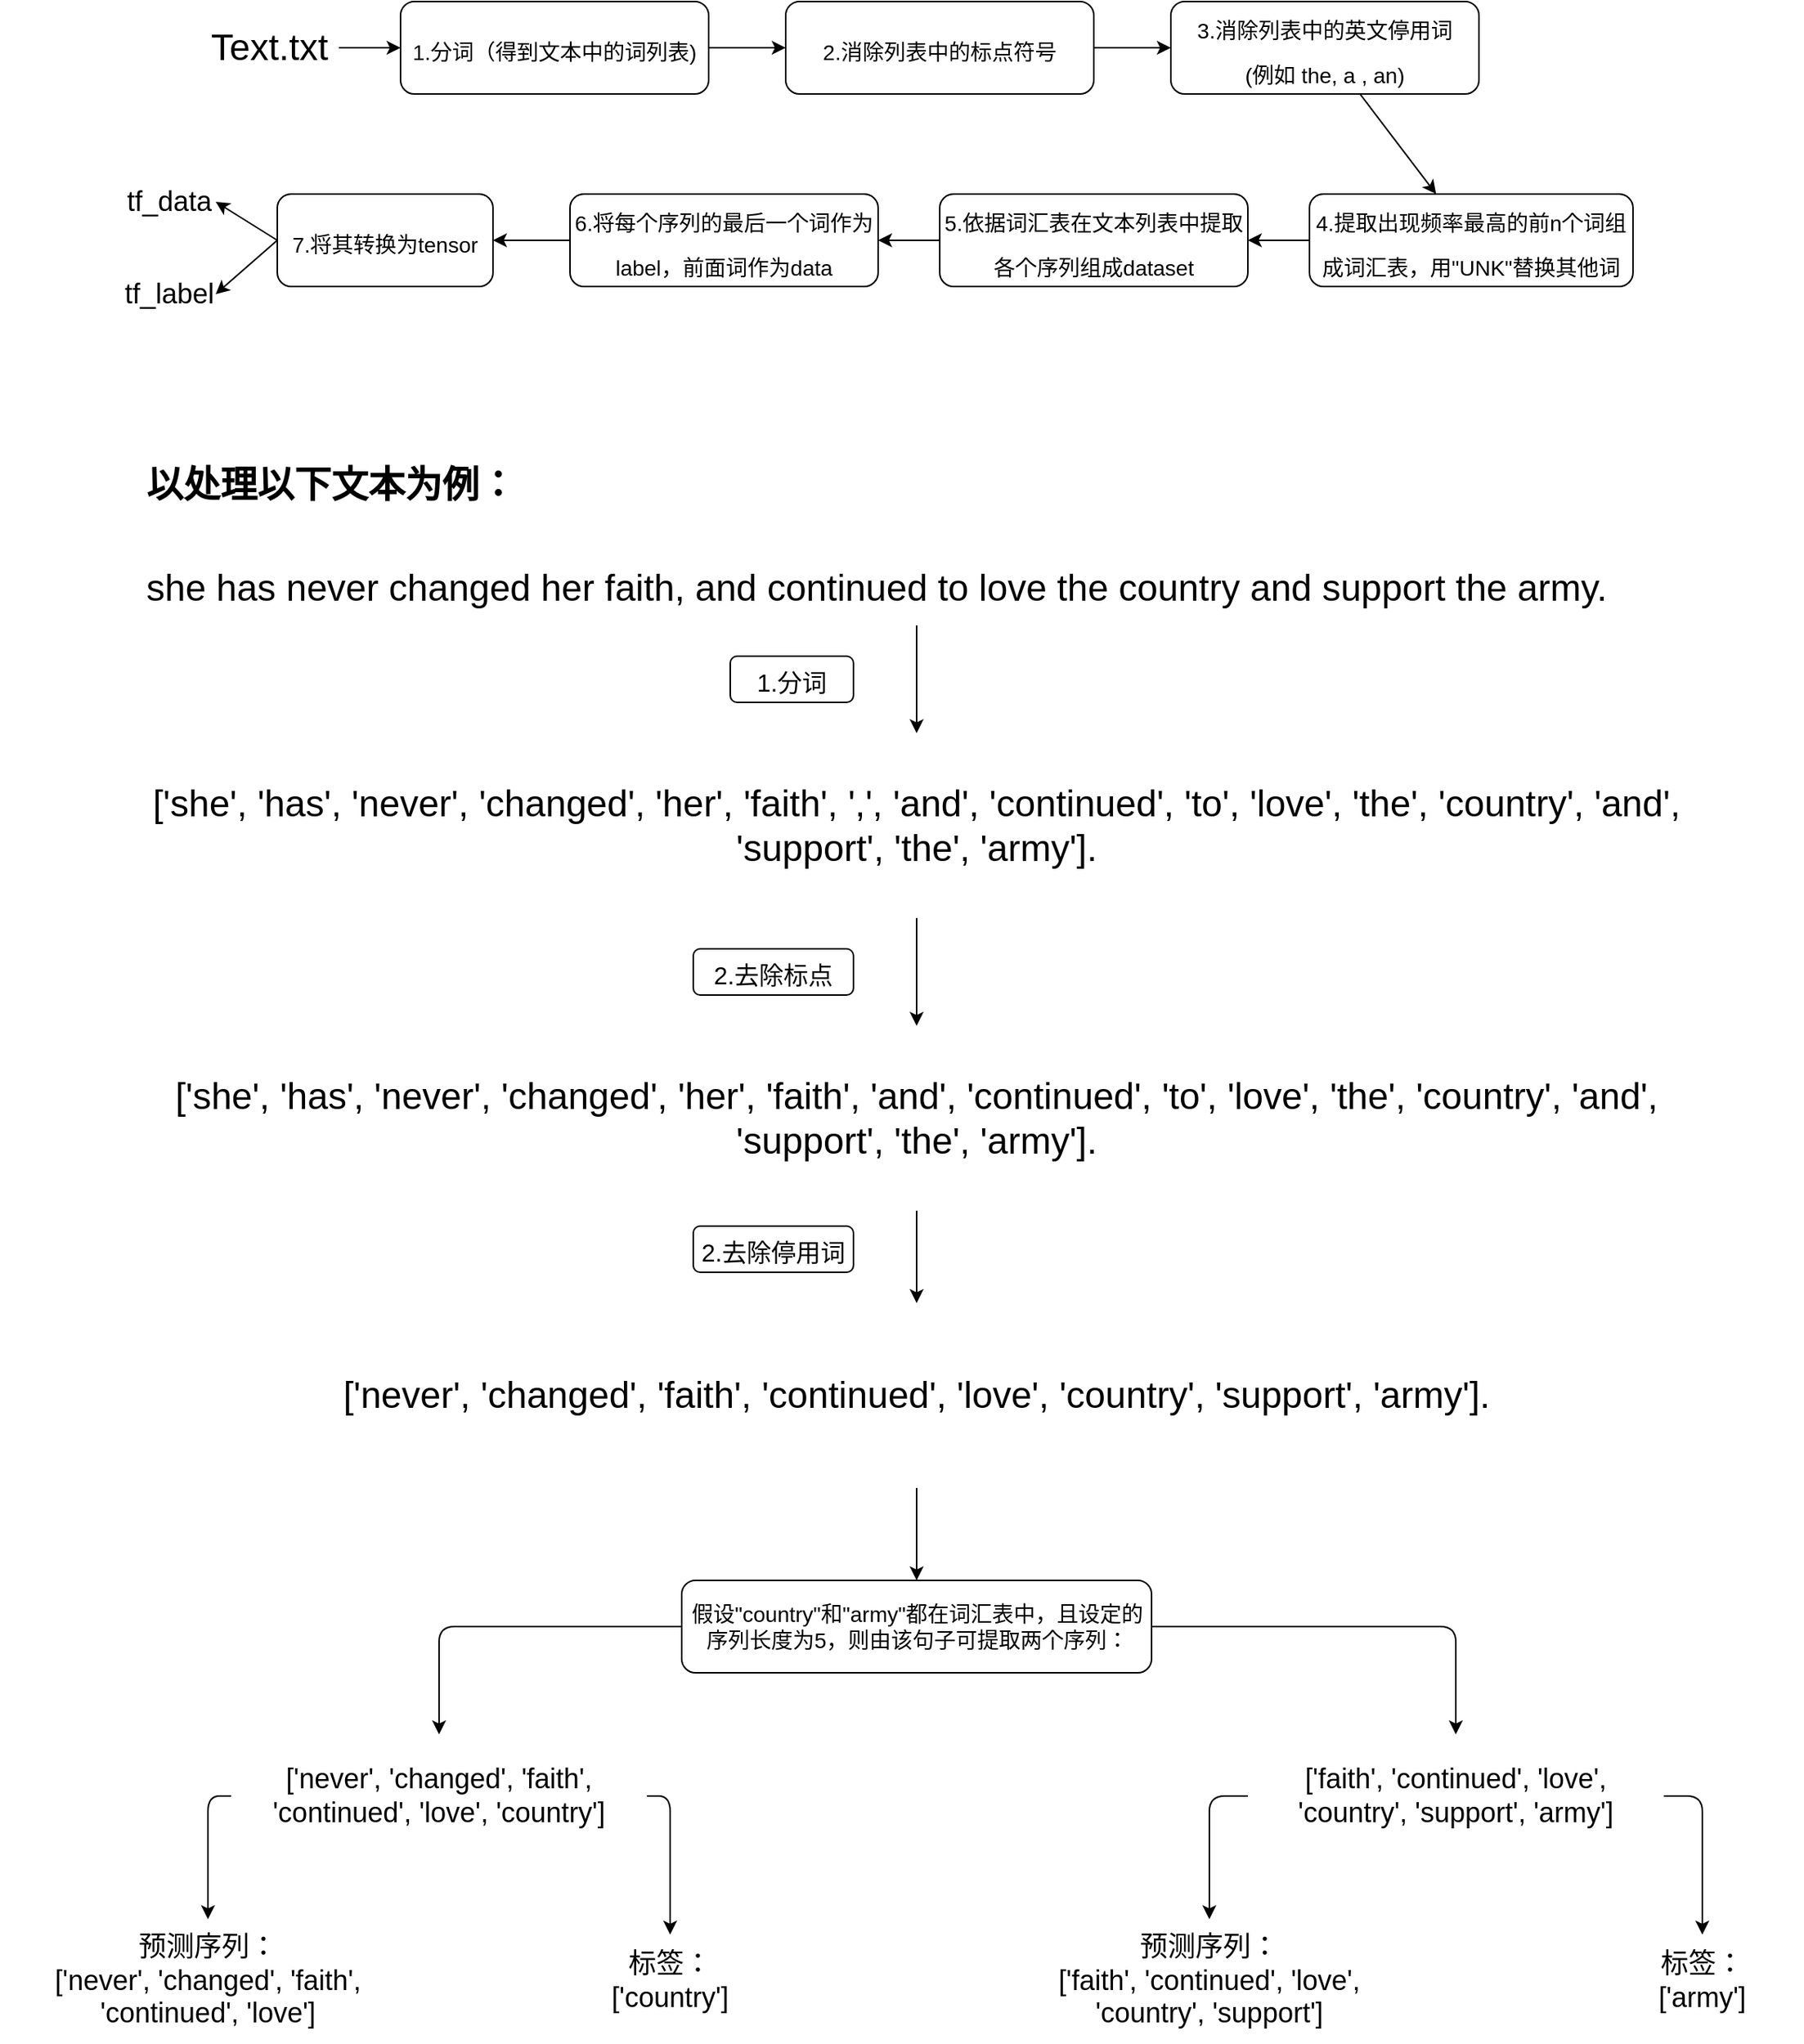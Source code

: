 <mxfile>
    <diagram id="TRjYqY21O4aCj_RnCGhc" name="Page-1">
        <mxGraphModel dx="2240" dy="771" grid="1" gridSize="10" guides="1" tooltips="1" connect="1" arrows="1" fold="1" page="1" pageScale="1" pageWidth="827" pageHeight="1169" math="0" shadow="0">
            <root>
                <mxCell id="0"/>
                <mxCell id="1" parent="0"/>
                <mxCell id="4" value="" style="edgeStyle=none;html=1;fontSize=14;" edge="1" parent="1" source="2" target="3">
                    <mxGeometry relative="1" as="geometry"/>
                </mxCell>
                <mxCell id="2" value="&lt;font style=&quot;font-size: 24px;&quot;&gt;Text.txt&lt;/font&gt;" style="text;html=1;strokeColor=none;fillColor=none;align=center;verticalAlign=middle;whiteSpace=wrap;rounded=0;" vertex="1" parent="1">
                    <mxGeometry x="70" y="360" width="90" height="50" as="geometry"/>
                </mxCell>
                <mxCell id="6" value="" style="edgeStyle=none;html=1;fontSize=14;" edge="1" parent="1" source="3" target="5">
                    <mxGeometry relative="1" as="geometry"/>
                </mxCell>
                <mxCell id="3" value="&lt;font style=&quot;font-size: 14px;&quot;&gt;1.分词（得到文本中的词列表)&lt;br&gt;&lt;/font&gt;" style="rounded=1;whiteSpace=wrap;html=1;fontSize=24;" vertex="1" parent="1">
                    <mxGeometry x="200" y="355" width="200" height="60" as="geometry"/>
                </mxCell>
                <mxCell id="8" value="" style="edgeStyle=none;html=1;fontSize=14;" edge="1" parent="1" source="5" target="7">
                    <mxGeometry relative="1" as="geometry"/>
                </mxCell>
                <mxCell id="5" value="&lt;font style=&quot;font-size: 14px;&quot;&gt;2.消除列表中的标点符号&lt;br&gt;&lt;/font&gt;" style="rounded=1;whiteSpace=wrap;html=1;fontSize=24;" vertex="1" parent="1">
                    <mxGeometry x="450" y="355" width="200" height="60" as="geometry"/>
                </mxCell>
                <mxCell id="10" value="" style="edgeStyle=none;html=1;fontSize=14;" edge="1" parent="1" source="7" target="9">
                    <mxGeometry relative="1" as="geometry"/>
                </mxCell>
                <mxCell id="7" value="&lt;font style=&quot;font-size: 14px;&quot;&gt;3.消除列表中的英文停用词&lt;br&gt;(例如 the, a , an)&lt;br&gt;&lt;/font&gt;" style="rounded=1;whiteSpace=wrap;html=1;fontSize=24;" vertex="1" parent="1">
                    <mxGeometry x="700" y="355" width="200" height="60" as="geometry"/>
                </mxCell>
                <mxCell id="12" value="" style="edgeStyle=none;html=1;fontSize=14;" edge="1" parent="1" source="9" target="11">
                    <mxGeometry relative="1" as="geometry"/>
                </mxCell>
                <mxCell id="9" value="&lt;font style=&quot;font-size: 14px;&quot;&gt;4.提取出现频率最高的前n个词组成词汇表，用&quot;UNK&quot;替换其他词&lt;br&gt;&lt;/font&gt;" style="rounded=1;whiteSpace=wrap;html=1;fontSize=24;" vertex="1" parent="1">
                    <mxGeometry x="790" y="480" width="210" height="60" as="geometry"/>
                </mxCell>
                <mxCell id="14" value="" style="edgeStyle=none;html=1;fontSize=14;" edge="1" parent="1" source="11" target="13">
                    <mxGeometry relative="1" as="geometry"/>
                </mxCell>
                <mxCell id="11" value="&lt;font style=&quot;font-size: 14px;&quot;&gt;5.依据词汇表在文本列表中提取各个序列组成dataset&lt;br&gt;&lt;/font&gt;" style="rounded=1;whiteSpace=wrap;html=1;fontSize=24;" vertex="1" parent="1">
                    <mxGeometry x="550" y="480" width="200" height="60" as="geometry"/>
                </mxCell>
                <mxCell id="16" value="" style="edgeStyle=none;html=1;fontSize=14;" edge="1" parent="1" source="13" target="15">
                    <mxGeometry relative="1" as="geometry"/>
                </mxCell>
                <mxCell id="13" value="&lt;font style=&quot;font-size: 14px;&quot;&gt;6.将每个序列的最后一个词作为label，前面词作为data&lt;br&gt;&lt;/font&gt;" style="rounded=1;whiteSpace=wrap;html=1;fontSize=24;" vertex="1" parent="1">
                    <mxGeometry x="310" y="480" width="200" height="60" as="geometry"/>
                </mxCell>
                <mxCell id="20" style="edgeStyle=none;html=1;exitX=0;exitY=0.5;exitDx=0;exitDy=0;entryX=1;entryY=0.5;entryDx=0;entryDy=0;fontSize=18;" edge="1" parent="1" source="15" target="18">
                    <mxGeometry relative="1" as="geometry"/>
                </mxCell>
                <mxCell id="21" style="edgeStyle=none;html=1;exitX=0;exitY=0.5;exitDx=0;exitDy=0;entryX=1;entryY=0.5;entryDx=0;entryDy=0;fontSize=18;" edge="1" parent="1" source="15" target="19">
                    <mxGeometry relative="1" as="geometry"/>
                </mxCell>
                <mxCell id="15" value="&lt;font style=&quot;font-size: 14px;&quot;&gt;7.将其转换为tensor&lt;br&gt;&lt;/font&gt;" style="rounded=1;whiteSpace=wrap;html=1;fontSize=24;" vertex="1" parent="1">
                    <mxGeometry x="120" y="480" width="140" height="60" as="geometry"/>
                </mxCell>
                <mxCell id="18" value="&lt;font style=&quot;font-size: 18px;&quot;&gt;tf_data&lt;/font&gt;" style="text;html=1;strokeColor=none;fillColor=none;align=center;verticalAlign=middle;whiteSpace=wrap;rounded=0;fontSize=14;" vertex="1" parent="1">
                    <mxGeometry x="20" y="470" width="60" height="30" as="geometry"/>
                </mxCell>
                <mxCell id="19" value="&lt;font style=&quot;font-size: 18px;&quot;&gt;tf_label&lt;/font&gt;" style="text;html=1;strokeColor=none;fillColor=none;align=center;verticalAlign=middle;whiteSpace=wrap;rounded=0;fontSize=14;" vertex="1" parent="1">
                    <mxGeometry x="20" y="530" width="60" height="30" as="geometry"/>
                </mxCell>
                <mxCell id="27" value="" style="edgeStyle=none;html=1;fontSize=24;" edge="1" parent="1" source="23" target="26">
                    <mxGeometry relative="1" as="geometry"/>
                </mxCell>
                <mxCell id="23" value="&lt;h1&gt;&lt;font style=&quot;font-size: 24px;&quot;&gt;以处理以下文本为例：&lt;/font&gt;&lt;/h1&gt;&lt;p&gt;&lt;span style=&quot;text-align: center;&quot;&gt;she has never changed her faith, and continued to love the country and support the army.&lt;/span&gt;&lt;br&gt;&lt;/p&gt;" style="text;html=1;strokeColor=none;fillColor=none;spacing=5;spacingTop=-20;whiteSpace=wrap;overflow=hidden;rounded=0;fontSize=24;" vertex="1" parent="1">
                    <mxGeometry x="30" y="610" width="1010" height="150" as="geometry"/>
                </mxCell>
                <mxCell id="30" value="" style="edgeStyle=none;html=1;fontSize=14;" edge="1" parent="1" source="26" target="29">
                    <mxGeometry relative="1" as="geometry"/>
                </mxCell>
                <mxCell id="26" value="['she', 'has', 'never', 'changed', 'her', 'faith', ',', 'and', 'continued', 'to', 'love', 'the', 'country', 'and', 'support', 'the', 'army']." style="text;html=1;strokeColor=none;fillColor=none;align=center;verticalAlign=middle;whiteSpace=wrap;rounded=0;fontSize=24;" vertex="1" parent="1">
                    <mxGeometry x="30" y="830" width="1010" height="120" as="geometry"/>
                </mxCell>
                <mxCell id="28" value="&lt;font size=&quot;3&quot;&gt;1.分词&lt;/font&gt;" style="rounded=1;whiteSpace=wrap;html=1;fontSize=24;" vertex="1" parent="1">
                    <mxGeometry x="414" y="780" width="80" height="30" as="geometry"/>
                </mxCell>
                <mxCell id="33" value="" style="edgeStyle=none;html=1;fontSize=14;" edge="1" parent="1" source="29" target="32">
                    <mxGeometry relative="1" as="geometry"/>
                </mxCell>
                <mxCell id="29" value="['she', 'has', 'never', 'changed', 'her', 'faith', 'and', 'continued', 'to', 'love', 'the', 'country', 'and', 'support', 'the', 'army']." style="text;html=1;strokeColor=none;fillColor=none;align=center;verticalAlign=middle;whiteSpace=wrap;rounded=0;fontSize=24;" vertex="1" parent="1">
                    <mxGeometry x="30" y="1020" width="1010" height="120" as="geometry"/>
                </mxCell>
                <mxCell id="31" value="&lt;font size=&quot;3&quot;&gt;2.去除标点&lt;/font&gt;" style="rounded=1;whiteSpace=wrap;html=1;fontSize=24;" vertex="1" parent="1">
                    <mxGeometry x="390" y="970" width="104" height="30" as="geometry"/>
                </mxCell>
                <mxCell id="36" value="" style="edgeStyle=none;html=1;fontSize=14;" edge="1" parent="1" source="32" target="35">
                    <mxGeometry relative="1" as="geometry"/>
                </mxCell>
                <mxCell id="32" value="['never', 'changed', 'faith', 'continued', 'love', 'country', 'support', 'army']." style="text;html=1;strokeColor=none;fillColor=none;align=center;verticalAlign=middle;whiteSpace=wrap;rounded=0;fontSize=24;" vertex="1" parent="1">
                    <mxGeometry x="30" y="1200" width="1010" height="120" as="geometry"/>
                </mxCell>
                <mxCell id="34" value="&lt;font size=&quot;3&quot;&gt;2.去除停用词&lt;/font&gt;" style="rounded=1;whiteSpace=wrap;html=1;fontSize=24;" vertex="1" parent="1">
                    <mxGeometry x="390" y="1150" width="104" height="30" as="geometry"/>
                </mxCell>
                <mxCell id="38" style="edgeStyle=none;html=1;exitX=0;exitY=0.5;exitDx=0;exitDy=0;entryX=0.5;entryY=0;entryDx=0;entryDy=0;fontSize=18;" edge="1" parent="1" source="35" target="37">
                    <mxGeometry relative="1" as="geometry">
                        <Array as="points">
                            <mxPoint x="225" y="1410"/>
                        </Array>
                    </mxGeometry>
                </mxCell>
                <mxCell id="40" style="edgeStyle=none;html=1;exitX=1;exitY=0.5;exitDx=0;exitDy=0;entryX=0.5;entryY=0;entryDx=0;entryDy=0;fontSize=18;" edge="1" parent="1" source="35" target="39">
                    <mxGeometry relative="1" as="geometry">
                        <Array as="points">
                            <mxPoint x="885" y="1410"/>
                        </Array>
                    </mxGeometry>
                </mxCell>
                <mxCell id="35" value="假设&quot;country&quot;和&quot;army&quot;都在词汇表中，且设定的序列长度为5，则由该句子可提取两个序列：" style="rounded=1;whiteSpace=wrap;html=1;fontSize=14;" vertex="1" parent="1">
                    <mxGeometry x="382.5" y="1380" width="305" height="60" as="geometry"/>
                </mxCell>
                <mxCell id="42" style="edgeStyle=none;html=1;exitX=0;exitY=0.5;exitDx=0;exitDy=0;entryX=0.5;entryY=0;entryDx=0;entryDy=0;fontSize=18;" edge="1" parent="1" source="37" target="41">
                    <mxGeometry relative="1" as="geometry">
                        <Array as="points">
                            <mxPoint x="75" y="1520"/>
                        </Array>
                    </mxGeometry>
                </mxCell>
                <mxCell id="44" style="edgeStyle=none;html=1;exitX=1;exitY=0.5;exitDx=0;exitDy=0;entryX=0.5;entryY=0;entryDx=0;entryDy=0;fontSize=18;" edge="1" parent="1" source="37" target="43">
                    <mxGeometry relative="1" as="geometry">
                        <Array as="points">
                            <mxPoint x="375" y="1520"/>
                        </Array>
                    </mxGeometry>
                </mxCell>
                <mxCell id="37" value="&lt;font style=&quot;font-size: 18px;&quot;&gt;['never', 'changed', 'faith', 'continued', 'love', 'country']&lt;/font&gt;" style="text;html=1;strokeColor=none;fillColor=none;align=center;verticalAlign=middle;whiteSpace=wrap;rounded=0;fontSize=14;" vertex="1" parent="1">
                    <mxGeometry x="90" y="1480" width="270" height="80" as="geometry"/>
                </mxCell>
                <mxCell id="46" style="edgeStyle=none;html=1;exitX=0;exitY=0.5;exitDx=0;exitDy=0;entryX=0.5;entryY=0;entryDx=0;entryDy=0;fontSize=18;" edge="1" parent="1" source="39" target="45">
                    <mxGeometry relative="1" as="geometry">
                        <Array as="points">
                            <mxPoint x="725" y="1520"/>
                        </Array>
                    </mxGeometry>
                </mxCell>
                <mxCell id="48" style="edgeStyle=none;html=1;exitX=1;exitY=0.5;exitDx=0;exitDy=0;entryX=0.5;entryY=0;entryDx=0;entryDy=0;fontSize=18;" edge="1" parent="1" source="39" target="47">
                    <mxGeometry relative="1" as="geometry">
                        <Array as="points">
                            <mxPoint x="1045" y="1520"/>
                        </Array>
                    </mxGeometry>
                </mxCell>
                <mxCell id="39" value="&lt;font style=&quot;font-size: 18px;&quot;&gt;['faith', 'continued', 'love', 'country', 'support', 'army']&lt;/font&gt;" style="text;html=1;strokeColor=none;fillColor=none;align=center;verticalAlign=middle;whiteSpace=wrap;rounded=0;fontSize=14;" vertex="1" parent="1">
                    <mxGeometry x="750" y="1480" width="270" height="80" as="geometry"/>
                </mxCell>
                <mxCell id="41" value="&lt;font style=&quot;font-size: 18px;&quot;&gt;预测序列：&lt;br&gt;['never', 'changed', 'faith', 'continued', 'love']&lt;/font&gt;" style="text;html=1;strokeColor=none;fillColor=none;align=center;verticalAlign=middle;whiteSpace=wrap;rounded=0;fontSize=14;" vertex="1" parent="1">
                    <mxGeometry x="-60" y="1600" width="270" height="80" as="geometry"/>
                </mxCell>
                <mxCell id="43" value="标签：&lt;br&gt;['country']" style="text;html=1;strokeColor=none;fillColor=none;align=center;verticalAlign=middle;whiteSpace=wrap;rounded=0;fontSize=18;" vertex="1" parent="1">
                    <mxGeometry x="310" y="1610" width="130" height="60" as="geometry"/>
                </mxCell>
                <mxCell id="45" value="&lt;font style=&quot;font-size: 18px;&quot;&gt;预测序列：&lt;br&gt;['faith', 'continued', 'love',&lt;br&gt;'country', 'support']&lt;/font&gt;" style="text;html=1;strokeColor=none;fillColor=none;align=center;verticalAlign=middle;whiteSpace=wrap;rounded=0;fontSize=14;" vertex="1" parent="1">
                    <mxGeometry x="590" y="1600" width="270" height="80" as="geometry"/>
                </mxCell>
                <mxCell id="47" value="标签：&lt;br&gt;['army']" style="text;html=1;strokeColor=none;fillColor=none;align=center;verticalAlign=middle;whiteSpace=wrap;rounded=0;fontSize=18;" vertex="1" parent="1">
                    <mxGeometry x="980" y="1610" width="130" height="60" as="geometry"/>
                </mxCell>
            </root>
        </mxGraphModel>
    </diagram>
</mxfile>